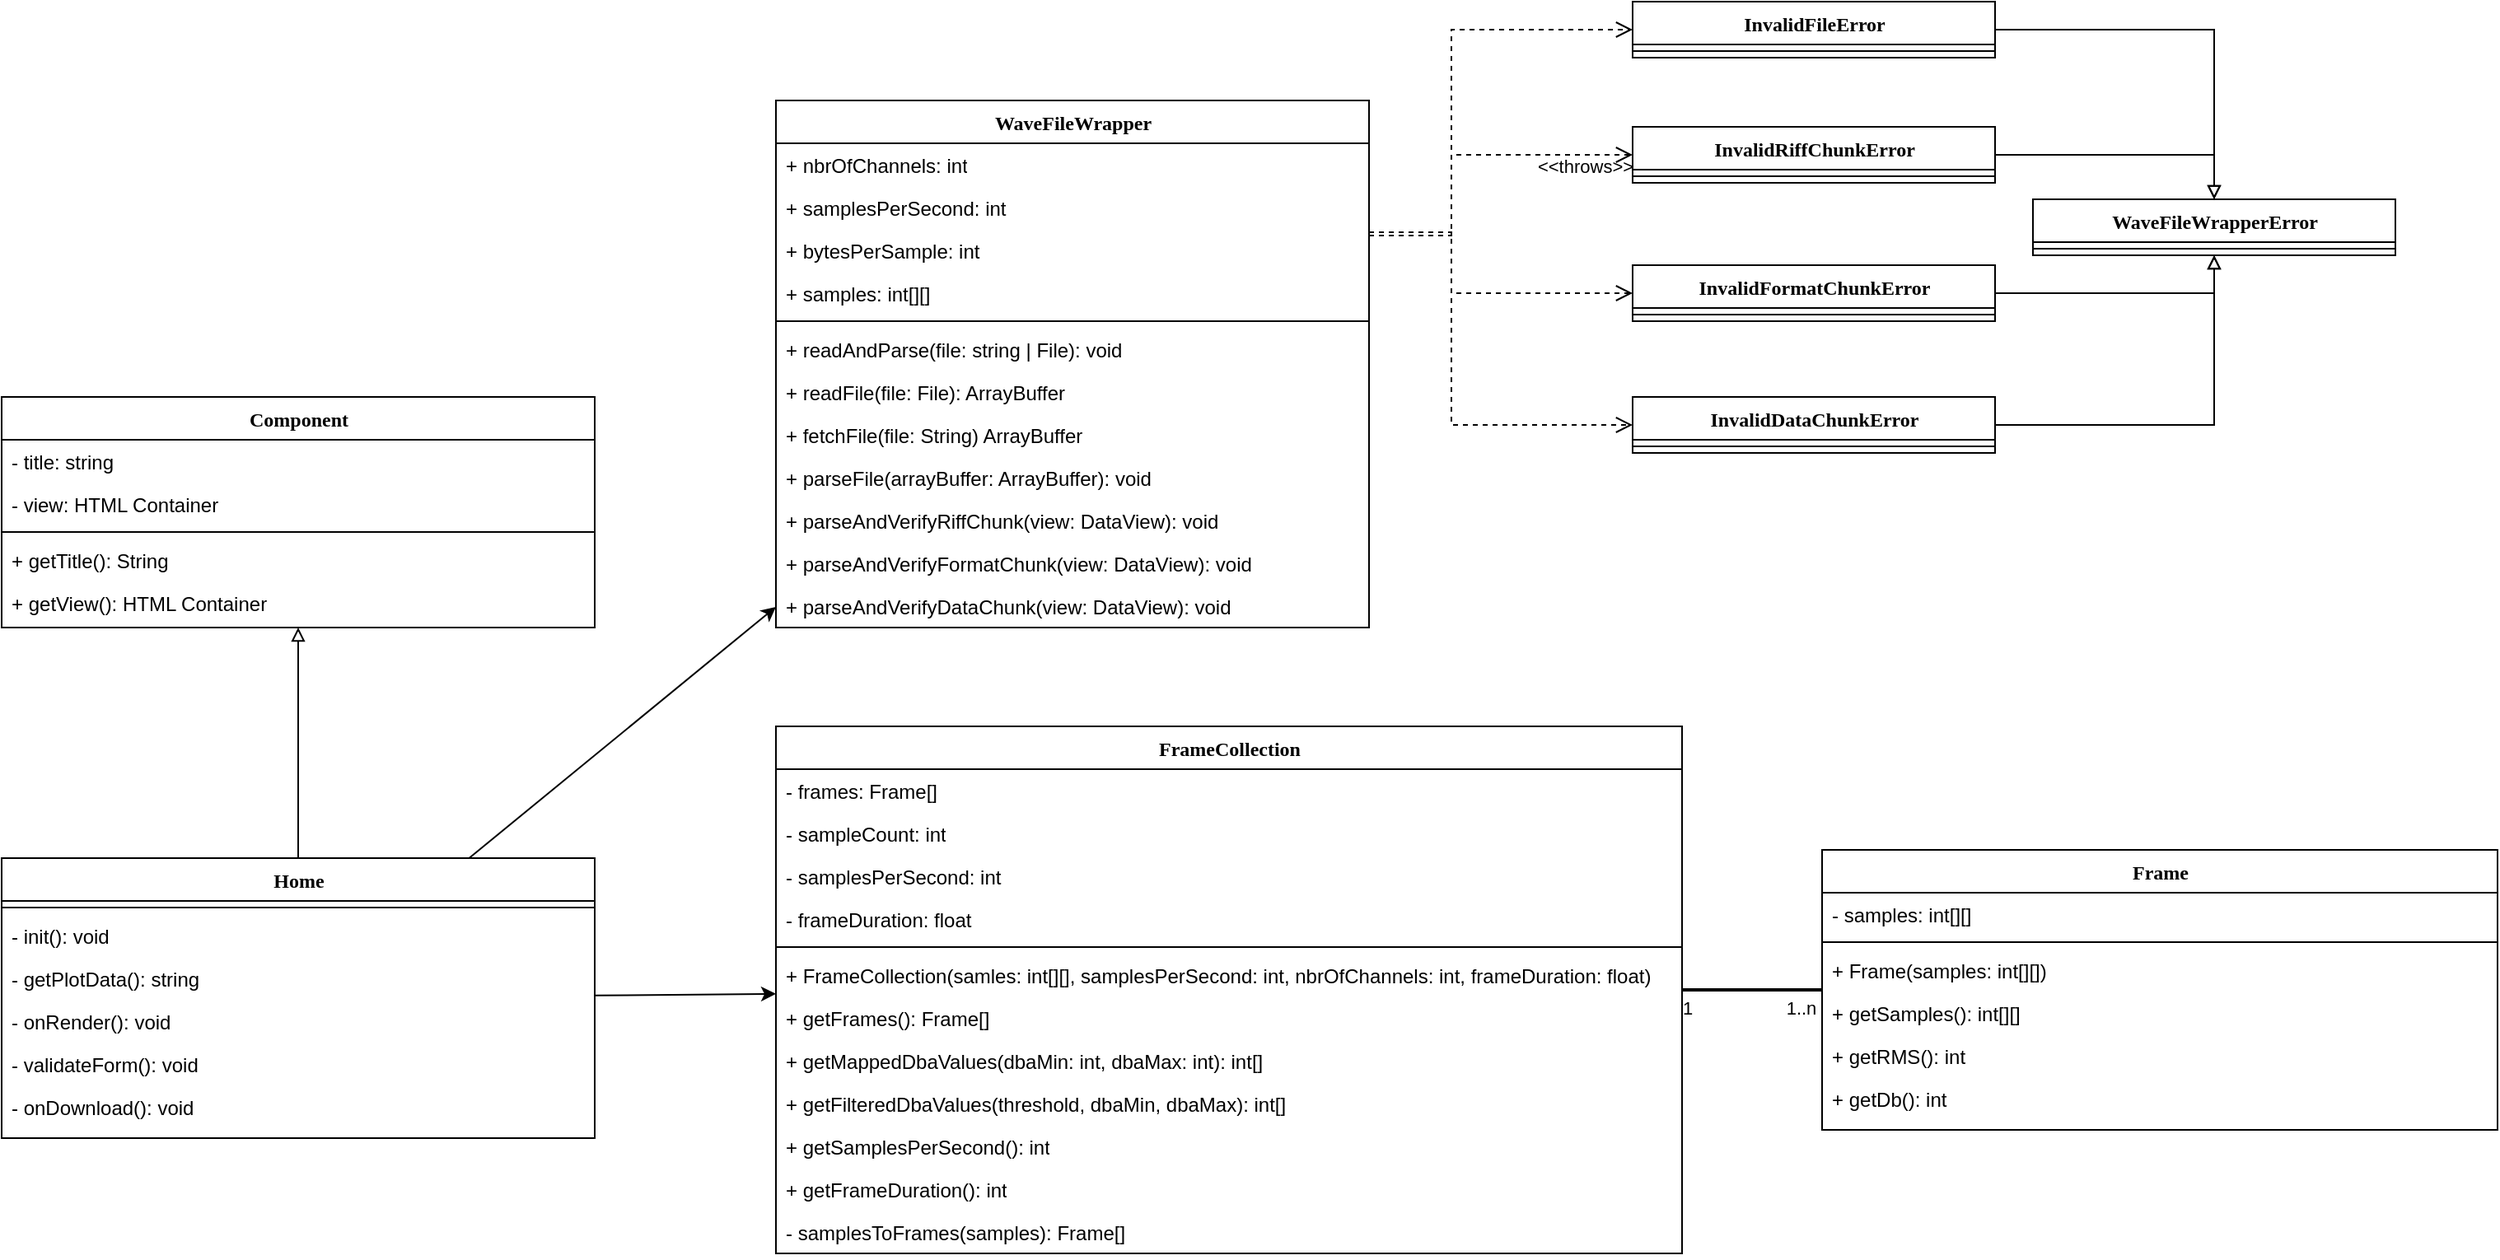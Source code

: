 <mxfile version="25.0.3" pages="2">
  <diagram name="Page-1" id="uw7urMl42E5tcrVaVIOS">
    <mxGraphModel dx="3420" dy="1373" grid="1" gridSize="10" guides="1" tooltips="1" connect="1" arrows="1" fold="1" page="1" pageScale="1" pageWidth="827" pageHeight="1169" math="0" shadow="0">
      <root>
        <mxCell id="0" />
        <mxCell id="1" parent="0" />
        <mxCell id="c4K4P2OYtK1ANyOnssvS-6" value="WaveFileWrapper" style="swimlane;html=1;fontStyle=1;align=center;verticalAlign=top;childLayout=stackLayout;horizontal=1;startSize=26;horizontalStack=0;resizeParent=1;resizeLast=0;collapsible=1;marginBottom=0;swimlaneFillColor=#ffffff;rounded=0;shadow=0;comic=0;labelBackgroundColor=none;strokeWidth=1;fillColor=none;fontFamily=Verdana;fontSize=12" parent="1" vertex="1">
          <mxGeometry x="260" y="250" width="360" height="320" as="geometry" />
        </mxCell>
        <mxCell id="c4K4P2OYtK1ANyOnssvS-7" value="+ nbrOfChannels: int" style="text;html=1;strokeColor=none;fillColor=none;align=left;verticalAlign=top;spacingLeft=4;spacingRight=4;whiteSpace=wrap;overflow=hidden;rotatable=0;points=[[0,0.5],[1,0.5]];portConstraint=eastwest;" parent="c4K4P2OYtK1ANyOnssvS-6" vertex="1">
          <mxGeometry y="26" width="360" height="26" as="geometry" />
        </mxCell>
        <mxCell id="c4K4P2OYtK1ANyOnssvS-9" value="+ samplesPerSecond: int" style="text;html=1;strokeColor=none;fillColor=none;align=left;verticalAlign=top;spacingLeft=4;spacingRight=4;whiteSpace=wrap;overflow=hidden;rotatable=0;points=[[0,0.5],[1,0.5]];portConstraint=eastwest;" parent="c4K4P2OYtK1ANyOnssvS-6" vertex="1">
          <mxGeometry y="52" width="360" height="26" as="geometry" />
        </mxCell>
        <mxCell id="c4K4P2OYtK1ANyOnssvS-10" value="+ bytesPerSample: int" style="text;html=1;strokeColor=none;fillColor=none;align=left;verticalAlign=top;spacingLeft=4;spacingRight=4;whiteSpace=wrap;overflow=hidden;rotatable=0;points=[[0,0.5],[1,0.5]];portConstraint=eastwest;" parent="c4K4P2OYtK1ANyOnssvS-6" vertex="1">
          <mxGeometry y="78" width="360" height="26" as="geometry" />
        </mxCell>
        <mxCell id="c4K4P2OYtK1ANyOnssvS-11" value="+ samples: int[][]" style="text;html=1;strokeColor=none;fillColor=none;align=left;verticalAlign=top;spacingLeft=4;spacingRight=4;whiteSpace=wrap;overflow=hidden;rotatable=0;points=[[0,0.5],[1,0.5]];portConstraint=eastwest;" parent="c4K4P2OYtK1ANyOnssvS-6" vertex="1">
          <mxGeometry y="104" width="360" height="26" as="geometry" />
        </mxCell>
        <mxCell id="c4K4P2OYtK1ANyOnssvS-12" value="" style="line;html=1;strokeWidth=1;fillColor=none;align=left;verticalAlign=middle;spacingTop=-1;spacingLeft=3;spacingRight=3;rotatable=0;labelPosition=right;points=[];portConstraint=eastwest;" parent="c4K4P2OYtK1ANyOnssvS-6" vertex="1">
          <mxGeometry y="130" width="360" height="8" as="geometry" />
        </mxCell>
        <mxCell id="ma_wL7EjjFO9Kif_n0pC-30" value="+ readAndParse(file: string | File): void" style="text;html=1;strokeColor=none;fillColor=none;align=left;verticalAlign=top;spacingLeft=4;spacingRight=4;whiteSpace=wrap;overflow=hidden;rotatable=0;points=[[0,0.5],[1,0.5]];portConstraint=eastwest;" vertex="1" parent="c4K4P2OYtK1ANyOnssvS-6">
          <mxGeometry y="138" width="360" height="26" as="geometry" />
        </mxCell>
        <mxCell id="ma_wL7EjjFO9Kif_n0pC-31" value="+ readFile(file: File): ArrayBuffer" style="text;html=1;strokeColor=none;fillColor=none;align=left;verticalAlign=top;spacingLeft=4;spacingRight=4;whiteSpace=wrap;overflow=hidden;rotatable=0;points=[[0,0.5],[1,0.5]];portConstraint=eastwest;" vertex="1" parent="c4K4P2OYtK1ANyOnssvS-6">
          <mxGeometry y="164" width="360" height="26" as="geometry" />
        </mxCell>
        <mxCell id="ma_wL7EjjFO9Kif_n0pC-29" value="+ fetchFile(file: String) ArrayBuffer" style="text;html=1;strokeColor=none;fillColor=none;align=left;verticalAlign=top;spacingLeft=4;spacingRight=4;whiteSpace=wrap;overflow=hidden;rotatable=0;points=[[0,0.5],[1,0.5]];portConstraint=eastwest;" vertex="1" parent="c4K4P2OYtK1ANyOnssvS-6">
          <mxGeometry y="190" width="360" height="26" as="geometry" />
        </mxCell>
        <mxCell id="ma_wL7EjjFO9Kif_n0pC-28" value="+ parseFile(arrayBuffer: ArrayBuffer): void" style="text;html=1;strokeColor=none;fillColor=none;align=left;verticalAlign=top;spacingLeft=4;spacingRight=4;whiteSpace=wrap;overflow=hidden;rotatable=0;points=[[0,0.5],[1,0.5]];portConstraint=eastwest;" vertex="1" parent="c4K4P2OYtK1ANyOnssvS-6">
          <mxGeometry y="216" width="360" height="26" as="geometry" />
        </mxCell>
        <mxCell id="ma_wL7EjjFO9Kif_n0pC-34" value="+ parseAndVerifyRiffChunk(view: DataView): void" style="text;html=1;strokeColor=none;fillColor=none;align=left;verticalAlign=top;spacingLeft=4;spacingRight=4;whiteSpace=wrap;overflow=hidden;rotatable=0;points=[[0,0.5],[1,0.5]];portConstraint=eastwest;" vertex="1" parent="c4K4P2OYtK1ANyOnssvS-6">
          <mxGeometry y="242" width="360" height="26" as="geometry" />
        </mxCell>
        <mxCell id="ma_wL7EjjFO9Kif_n0pC-33" value="+ parseAndVerifyFormatChunk(view: DataView): void" style="text;html=1;strokeColor=none;fillColor=none;align=left;verticalAlign=top;spacingLeft=4;spacingRight=4;whiteSpace=wrap;overflow=hidden;rotatable=0;points=[[0,0.5],[1,0.5]];portConstraint=eastwest;" vertex="1" parent="c4K4P2OYtK1ANyOnssvS-6">
          <mxGeometry y="268" width="360" height="26" as="geometry" />
        </mxCell>
        <mxCell id="ma_wL7EjjFO9Kif_n0pC-35" value="+ parseAndVerifyDataChunk(view: DataView): void" style="text;html=1;strokeColor=none;fillColor=none;align=left;verticalAlign=top;spacingLeft=4;spacingRight=4;whiteSpace=wrap;overflow=hidden;rotatable=0;points=[[0,0.5],[1,0.5]];portConstraint=eastwest;" vertex="1" parent="c4K4P2OYtK1ANyOnssvS-6">
          <mxGeometry y="294" width="360" height="26" as="geometry" />
        </mxCell>
        <mxCell id="PPgkQl7gHsRR7ZtD4mZf-1" value="InvalidDataChunkError" style="swimlane;html=1;fontStyle=1;align=center;verticalAlign=top;childLayout=stackLayout;horizontal=1;startSize=26;horizontalStack=0;resizeParent=1;resizeLast=0;collapsible=1;marginBottom=0;swimlaneFillColor=#ffffff;rounded=0;shadow=0;comic=0;labelBackgroundColor=none;strokeWidth=1;fillColor=none;fontFamily=Verdana;fontSize=12" parent="1" vertex="1">
          <mxGeometry x="780" y="430" width="220" height="34" as="geometry" />
        </mxCell>
        <mxCell id="PPgkQl7gHsRR7ZtD4mZf-7" value="" style="line;html=1;strokeWidth=1;fillColor=none;align=left;verticalAlign=middle;spacingTop=-1;spacingLeft=3;spacingRight=3;rotatable=0;labelPosition=right;points=[];portConstraint=eastwest;" parent="PPgkQl7gHsRR7ZtD4mZf-1" vertex="1">
          <mxGeometry y="26" width="220" height="8" as="geometry" />
        </mxCell>
        <mxCell id="PPgkQl7gHsRR7ZtD4mZf-12" value="InvalidFileError" style="swimlane;html=1;fontStyle=1;align=center;verticalAlign=top;childLayout=stackLayout;horizontal=1;startSize=26;horizontalStack=0;resizeParent=1;resizeLast=0;collapsible=1;marginBottom=0;swimlaneFillColor=#ffffff;rounded=0;shadow=0;comic=0;labelBackgroundColor=none;strokeWidth=1;fillColor=none;fontFamily=Verdana;fontSize=12" parent="1" vertex="1">
          <mxGeometry x="780" y="190" width="220" height="34" as="geometry" />
        </mxCell>
        <mxCell id="PPgkQl7gHsRR7ZtD4mZf-13" value="" style="line;html=1;strokeWidth=1;fillColor=none;align=left;verticalAlign=middle;spacingTop=-1;spacingLeft=3;spacingRight=3;rotatable=0;labelPosition=right;points=[];portConstraint=eastwest;" parent="PPgkQl7gHsRR7ZtD4mZf-12" vertex="1">
          <mxGeometry y="26" width="220" height="8" as="geometry" />
        </mxCell>
        <mxCell id="PPgkQl7gHsRR7ZtD4mZf-14" value="InvalidRiffChunkError" style="swimlane;html=1;fontStyle=1;align=center;verticalAlign=top;childLayout=stackLayout;horizontal=1;startSize=26;horizontalStack=0;resizeParent=1;resizeLast=0;collapsible=1;marginBottom=0;swimlaneFillColor=#ffffff;rounded=0;shadow=0;comic=0;labelBackgroundColor=none;strokeWidth=1;fillColor=none;fontFamily=Verdana;fontSize=12" parent="1" vertex="1">
          <mxGeometry x="780" y="266" width="220" height="34" as="geometry" />
        </mxCell>
        <mxCell id="PPgkQl7gHsRR7ZtD4mZf-15" value="" style="line;html=1;strokeWidth=1;fillColor=none;align=left;verticalAlign=middle;spacingTop=-1;spacingLeft=3;spacingRight=3;rotatable=0;labelPosition=right;points=[];portConstraint=eastwest;" parent="PPgkQl7gHsRR7ZtD4mZf-14" vertex="1">
          <mxGeometry y="26" width="220" height="8" as="geometry" />
        </mxCell>
        <mxCell id="PPgkQl7gHsRR7ZtD4mZf-16" value="InvalidFormatChunkError" style="swimlane;html=1;fontStyle=1;align=center;verticalAlign=top;childLayout=stackLayout;horizontal=1;startSize=26;horizontalStack=0;resizeParent=1;resizeLast=0;collapsible=1;marginBottom=0;swimlaneFillColor=#ffffff;rounded=0;shadow=0;comic=0;labelBackgroundColor=none;strokeWidth=1;fillColor=none;fontFamily=Verdana;fontSize=12" parent="1" vertex="1">
          <mxGeometry x="780" y="350" width="220" height="34" as="geometry" />
        </mxCell>
        <mxCell id="PPgkQl7gHsRR7ZtD4mZf-17" value="" style="line;html=1;strokeWidth=1;fillColor=none;align=left;verticalAlign=middle;spacingTop=-1;spacingLeft=3;spacingRight=3;rotatable=0;labelPosition=right;points=[];portConstraint=eastwest;" parent="PPgkQl7gHsRR7ZtD4mZf-16" vertex="1">
          <mxGeometry y="26" width="220" height="8" as="geometry" />
        </mxCell>
        <mxCell id="PPgkQl7gHsRR7ZtD4mZf-18" value="WaveFileWrapperError" style="swimlane;html=1;fontStyle=1;align=center;verticalAlign=top;childLayout=stackLayout;horizontal=1;startSize=26;horizontalStack=0;resizeParent=1;resizeLast=0;collapsible=1;marginBottom=0;swimlaneFillColor=#ffffff;rounded=0;shadow=0;comic=0;labelBackgroundColor=none;strokeWidth=1;fillColor=none;fontFamily=Verdana;fontSize=12" parent="1" vertex="1">
          <mxGeometry x="1023" y="310" width="220" height="34" as="geometry" />
        </mxCell>
        <mxCell id="PPgkQl7gHsRR7ZtD4mZf-19" value="" style="line;html=1;strokeWidth=1;fillColor=none;align=left;verticalAlign=middle;spacingTop=-1;spacingLeft=3;spacingRight=3;rotatable=0;labelPosition=right;points=[];portConstraint=eastwest;" parent="PPgkQl7gHsRR7ZtD4mZf-18" vertex="1">
          <mxGeometry y="26" width="220" height="8" as="geometry" />
        </mxCell>
        <mxCell id="PPgkQl7gHsRR7ZtD4mZf-20" value="" style="html=1;labelBackgroundColor=#ffffff;jettySize=auto;orthogonalLoop=1;fontSize=14;rounded=0;jumpStyle=gap;edgeStyle=orthogonalEdgeStyle;startArrow=none;endArrow=block;endFill=0;strokeWidth=1;" parent="1" source="PPgkQl7gHsRR7ZtD4mZf-12" target="PPgkQl7gHsRR7ZtD4mZf-18" edge="1">
          <mxGeometry width="48" height="48" relative="1" as="geometry">
            <mxPoint x="430" y="188" as="sourcePoint" />
            <mxPoint x="478" y="140" as="targetPoint" />
          </mxGeometry>
        </mxCell>
        <mxCell id="PPgkQl7gHsRR7ZtD4mZf-21" value="" style="html=1;labelBackgroundColor=#ffffff;jettySize=auto;orthogonalLoop=1;fontSize=14;rounded=0;jumpStyle=gap;edgeStyle=orthogonalEdgeStyle;startArrow=none;endArrow=block;endFill=0;strokeWidth=1;" parent="1" source="PPgkQl7gHsRR7ZtD4mZf-16" target="PPgkQl7gHsRR7ZtD4mZf-18" edge="1">
          <mxGeometry width="48" height="48" relative="1" as="geometry">
            <mxPoint x="1010" y="217" as="sourcePoint" />
            <mxPoint x="1340" y="326" as="targetPoint" />
          </mxGeometry>
        </mxCell>
        <mxCell id="PPgkQl7gHsRR7ZtD4mZf-22" value="" style="html=1;labelBackgroundColor=#ffffff;jettySize=auto;orthogonalLoop=1;fontSize=14;rounded=0;jumpStyle=gap;edgeStyle=orthogonalEdgeStyle;startArrow=none;endArrow=block;endFill=0;strokeWidth=1;" parent="1" source="PPgkQl7gHsRR7ZtD4mZf-14" target="PPgkQl7gHsRR7ZtD4mZf-18" edge="1">
          <mxGeometry width="48" height="48" relative="1" as="geometry">
            <mxPoint x="1020" y="227" as="sourcePoint" />
            <mxPoint x="1350" y="336" as="targetPoint" />
          </mxGeometry>
        </mxCell>
        <mxCell id="PPgkQl7gHsRR7ZtD4mZf-23" value="" style="html=1;labelBackgroundColor=#ffffff;jettySize=auto;orthogonalLoop=1;fontSize=14;rounded=0;jumpStyle=gap;edgeStyle=orthogonalEdgeStyle;startArrow=none;endArrow=block;endFill=0;strokeWidth=1;" parent="1" source="PPgkQl7gHsRR7ZtD4mZf-1" target="PPgkQl7gHsRR7ZtD4mZf-18" edge="1">
          <mxGeometry width="48" height="48" relative="1" as="geometry">
            <mxPoint x="1030" y="237" as="sourcePoint" />
            <mxPoint x="1360" y="346" as="targetPoint" />
          </mxGeometry>
        </mxCell>
        <mxCell id="PPgkQl7gHsRR7ZtD4mZf-24" value="&amp;lt;&amp;lt;throws&amp;gt;&amp;gt;" style="endArrow=open;startArrow=none;endFill=0;startFill=0;endSize=8;html=1;verticalAlign=bottom;dashed=1;labelBackgroundColor=none;rounded=0;edgeStyle=orthogonalEdgeStyle;" parent="1" source="c4K4P2OYtK1ANyOnssvS-6" target="PPgkQl7gHsRR7ZtD4mZf-12" edge="1">
          <mxGeometry x="-0.649" y="-41" width="160" relative="1" as="geometry">
            <mxPoint x="420" y="580" as="sourcePoint" />
            <mxPoint x="580" y="580" as="targetPoint" />
            <Array as="points">
              <mxPoint x="670" y="332" />
              <mxPoint x="670" y="207" />
            </Array>
            <mxPoint x="40" y="-33" as="offset" />
          </mxGeometry>
        </mxCell>
        <mxCell id="PPgkQl7gHsRR7ZtD4mZf-25" value="" style="endArrow=open;startArrow=none;endFill=0;startFill=0;endSize=8;html=1;verticalAlign=bottom;dashed=1;labelBackgroundColor=none;rounded=0;edgeStyle=orthogonalEdgeStyle;" parent="1" source="c4K4P2OYtK1ANyOnssvS-6" target="PPgkQl7gHsRR7ZtD4mZf-14" edge="1">
          <mxGeometry x="-0.671" y="12" width="160" relative="1" as="geometry">
            <mxPoint x="550" y="342" as="sourcePoint" />
            <mxPoint x="790" y="217" as="targetPoint" />
            <Array as="points">
              <mxPoint x="670" y="332" />
              <mxPoint x="670" y="283" />
            </Array>
            <mxPoint as="offset" />
          </mxGeometry>
        </mxCell>
        <mxCell id="PPgkQl7gHsRR7ZtD4mZf-26" value="" style="endArrow=open;startArrow=none;endFill=0;startFill=0;endSize=8;html=1;verticalAlign=bottom;dashed=1;labelBackgroundColor=none;rounded=0;edgeStyle=orthogonalEdgeStyle;" parent="1" source="c4K4P2OYtK1ANyOnssvS-6" target="PPgkQl7gHsRR7ZtD4mZf-16" edge="1">
          <mxGeometry x="-0.671" y="12" width="160" relative="1" as="geometry">
            <mxPoint x="550" y="342" as="sourcePoint" />
            <mxPoint x="790" y="293" as="targetPoint" />
            <Array as="points">
              <mxPoint x="670" y="330" />
              <mxPoint x="670" y="367" />
            </Array>
            <mxPoint as="offset" />
          </mxGeometry>
        </mxCell>
        <mxCell id="PPgkQl7gHsRR7ZtD4mZf-27" value="" style="endArrow=open;startArrow=none;endFill=0;startFill=0;endSize=8;html=1;verticalAlign=bottom;dashed=1;labelBackgroundColor=none;rounded=0;edgeStyle=orthogonalEdgeStyle;" parent="1" source="c4K4P2OYtK1ANyOnssvS-6" target="PPgkQl7gHsRR7ZtD4mZf-1" edge="1">
          <mxGeometry x="-0.671" y="12" width="160" relative="1" as="geometry">
            <mxPoint x="560" y="352" as="sourcePoint" />
            <mxPoint x="800" y="303" as="targetPoint" />
            <Array as="points">
              <mxPoint x="670" y="330" />
              <mxPoint x="670" y="447" />
            </Array>
            <mxPoint as="offset" />
          </mxGeometry>
        </mxCell>
        <mxCell id="ma_wL7EjjFO9Kif_n0pC-1" value="FrameCollection" style="swimlane;html=1;fontStyle=1;align=center;verticalAlign=top;childLayout=stackLayout;horizontal=1;startSize=26;horizontalStack=0;resizeParent=1;resizeLast=0;collapsible=1;marginBottom=0;swimlaneFillColor=#ffffff;rounded=0;shadow=0;comic=0;labelBackgroundColor=none;strokeWidth=1;fillColor=none;fontFamily=Verdana;fontSize=12" vertex="1" parent="1">
          <mxGeometry x="260" y="630" width="550" height="320" as="geometry" />
        </mxCell>
        <mxCell id="ma_wL7EjjFO9Kif_n0pC-2" value="- frames: Frame[]" style="text;html=1;strokeColor=none;fillColor=none;align=left;verticalAlign=top;spacingLeft=4;spacingRight=4;whiteSpace=wrap;overflow=hidden;rotatable=0;points=[[0,0.5],[1,0.5]];portConstraint=eastwest;" vertex="1" parent="ma_wL7EjjFO9Kif_n0pC-1">
          <mxGeometry y="26" width="550" height="26" as="geometry" />
        </mxCell>
        <mxCell id="ma_wL7EjjFO9Kif_n0pC-3" value="- sampleCount: int" style="text;html=1;strokeColor=none;fillColor=none;align=left;verticalAlign=top;spacingLeft=4;spacingRight=4;whiteSpace=wrap;overflow=hidden;rotatable=0;points=[[0,0.5],[1,0.5]];portConstraint=eastwest;" vertex="1" parent="ma_wL7EjjFO9Kif_n0pC-1">
          <mxGeometry y="52" width="550" height="26" as="geometry" />
        </mxCell>
        <mxCell id="ma_wL7EjjFO9Kif_n0pC-4" value="- samplesPerSecond: int" style="text;html=1;strokeColor=none;fillColor=none;align=left;verticalAlign=top;spacingLeft=4;spacingRight=4;whiteSpace=wrap;overflow=hidden;rotatable=0;points=[[0,0.5],[1,0.5]];portConstraint=eastwest;" vertex="1" parent="ma_wL7EjjFO9Kif_n0pC-1">
          <mxGeometry y="78" width="550" height="26" as="geometry" />
        </mxCell>
        <mxCell id="ma_wL7EjjFO9Kif_n0pC-5" value="- frameDuration: float" style="text;html=1;strokeColor=none;fillColor=none;align=left;verticalAlign=top;spacingLeft=4;spacingRight=4;whiteSpace=wrap;overflow=hidden;rotatable=0;points=[[0,0.5],[1,0.5]];portConstraint=eastwest;" vertex="1" parent="ma_wL7EjjFO9Kif_n0pC-1">
          <mxGeometry y="104" width="550" height="26" as="geometry" />
        </mxCell>
        <mxCell id="ma_wL7EjjFO9Kif_n0pC-6" value="" style="line;html=1;strokeWidth=1;fillColor=none;align=left;verticalAlign=middle;spacingTop=-1;spacingLeft=3;spacingRight=3;rotatable=0;labelPosition=right;points=[];portConstraint=eastwest;" vertex="1" parent="ma_wL7EjjFO9Kif_n0pC-1">
          <mxGeometry y="130" width="550" height="8" as="geometry" />
        </mxCell>
        <mxCell id="ma_wL7EjjFO9Kif_n0pC-26" value="+ FrameCollection(samles: int[][], samplesPerSecond: int, nbrOfChannels: int, frameDuration: float)" style="text;html=1;strokeColor=none;fillColor=none;align=left;verticalAlign=top;spacingLeft=4;spacingRight=4;whiteSpace=wrap;overflow=hidden;rotatable=0;points=[[0,0.5],[1,0.5]];portConstraint=eastwest;" vertex="1" parent="ma_wL7EjjFO9Kif_n0pC-1">
          <mxGeometry y="138" width="550" height="26" as="geometry" />
        </mxCell>
        <mxCell id="ma_wL7EjjFO9Kif_n0pC-7" value="+ getFrames(): Frame[]" style="text;html=1;strokeColor=none;fillColor=none;align=left;verticalAlign=top;spacingLeft=4;spacingRight=4;whiteSpace=wrap;overflow=hidden;rotatable=0;points=[[0,0.5],[1,0.5]];portConstraint=eastwest;" vertex="1" parent="ma_wL7EjjFO9Kif_n0pC-1">
          <mxGeometry y="164" width="550" height="26" as="geometry" />
        </mxCell>
        <mxCell id="ma_wL7EjjFO9Kif_n0pC-8" value="+ getMappedDbaValues(dbaMin: int, dbaMax: int): int[]" style="text;html=1;strokeColor=none;fillColor=none;align=left;verticalAlign=top;spacingLeft=4;spacingRight=4;whiteSpace=wrap;overflow=hidden;rotatable=0;points=[[0,0.5],[1,0.5]];portConstraint=eastwest;" vertex="1" parent="ma_wL7EjjFO9Kif_n0pC-1">
          <mxGeometry y="190" width="550" height="26" as="geometry" />
        </mxCell>
        <mxCell id="ma_wL7EjjFO9Kif_n0pC-9" value="+ getFilteredDbaValues(threshold, dbaMin, dbaMax): int[]" style="text;html=1;strokeColor=none;fillColor=none;align=left;verticalAlign=top;spacingLeft=4;spacingRight=4;whiteSpace=wrap;overflow=hidden;rotatable=0;points=[[0,0.5],[1,0.5]];portConstraint=eastwest;" vertex="1" parent="ma_wL7EjjFO9Kif_n0pC-1">
          <mxGeometry y="216" width="550" height="26" as="geometry" />
        </mxCell>
        <mxCell id="ma_wL7EjjFO9Kif_n0pC-10" value="+ getSamplesPerSecond(): int" style="text;html=1;strokeColor=none;fillColor=none;align=left;verticalAlign=top;spacingLeft=4;spacingRight=4;whiteSpace=wrap;overflow=hidden;rotatable=0;points=[[0,0.5],[1,0.5]];portConstraint=eastwest;" vertex="1" parent="ma_wL7EjjFO9Kif_n0pC-1">
          <mxGeometry y="242" width="550" height="26" as="geometry" />
        </mxCell>
        <mxCell id="ma_wL7EjjFO9Kif_n0pC-11" value="+ getFrameDuration(): int" style="text;html=1;strokeColor=none;fillColor=none;align=left;verticalAlign=top;spacingLeft=4;spacingRight=4;whiteSpace=wrap;overflow=hidden;rotatable=0;points=[[0,0.5],[1,0.5]];portConstraint=eastwest;" vertex="1" parent="ma_wL7EjjFO9Kif_n0pC-1">
          <mxGeometry y="268" width="550" height="26" as="geometry" />
        </mxCell>
        <mxCell id="ma_wL7EjjFO9Kif_n0pC-12" value="- samplesToFrames(samples): Frame[]" style="text;html=1;strokeColor=none;fillColor=none;align=left;verticalAlign=top;spacingLeft=4;spacingRight=4;whiteSpace=wrap;overflow=hidden;rotatable=0;points=[[0,0.5],[1,0.5]];portConstraint=eastwest;" vertex="1" parent="ma_wL7EjjFO9Kif_n0pC-1">
          <mxGeometry y="294" width="550" height="26" as="geometry" />
        </mxCell>
        <mxCell id="ma_wL7EjjFO9Kif_n0pC-13" value="Frame" style="swimlane;html=1;fontStyle=1;align=center;verticalAlign=top;childLayout=stackLayout;horizontal=1;startSize=26;horizontalStack=0;resizeParent=1;resizeLast=0;collapsible=1;marginBottom=0;swimlaneFillColor=#ffffff;rounded=0;shadow=0;comic=0;labelBackgroundColor=none;strokeWidth=1;fillColor=none;fontFamily=Verdana;fontSize=12" vertex="1" parent="1">
          <mxGeometry x="895" y="705" width="410" height="170" as="geometry" />
        </mxCell>
        <mxCell id="ma_wL7EjjFO9Kif_n0pC-14" value="- samples: int[][]" style="text;html=1;strokeColor=none;fillColor=none;align=left;verticalAlign=top;spacingLeft=4;spacingRight=4;whiteSpace=wrap;overflow=hidden;rotatable=0;points=[[0,0.5],[1,0.5]];portConstraint=eastwest;" vertex="1" parent="ma_wL7EjjFO9Kif_n0pC-13">
          <mxGeometry y="26" width="410" height="26" as="geometry" />
        </mxCell>
        <mxCell id="ma_wL7EjjFO9Kif_n0pC-18" value="" style="line;html=1;strokeWidth=1;fillColor=none;align=left;verticalAlign=middle;spacingTop=-1;spacingLeft=3;spacingRight=3;rotatable=0;labelPosition=right;points=[];portConstraint=eastwest;" vertex="1" parent="ma_wL7EjjFO9Kif_n0pC-13">
          <mxGeometry y="52" width="410" height="8" as="geometry" />
        </mxCell>
        <mxCell id="ma_wL7EjjFO9Kif_n0pC-19" value="+ Frame(samples: int[][])" style="text;html=1;strokeColor=none;fillColor=none;align=left;verticalAlign=top;spacingLeft=4;spacingRight=4;whiteSpace=wrap;overflow=hidden;rotatable=0;points=[[0,0.5],[1,0.5]];portConstraint=eastwest;" vertex="1" parent="ma_wL7EjjFO9Kif_n0pC-13">
          <mxGeometry y="60" width="410" height="26" as="geometry" />
        </mxCell>
        <mxCell id="ma_wL7EjjFO9Kif_n0pC-27" value="+ getSamples(): int[][]" style="text;html=1;strokeColor=none;fillColor=none;align=left;verticalAlign=top;spacingLeft=4;spacingRight=4;whiteSpace=wrap;overflow=hidden;rotatable=0;points=[[0,0.5],[1,0.5]];portConstraint=eastwest;" vertex="1" parent="ma_wL7EjjFO9Kif_n0pC-13">
          <mxGeometry y="86" width="410" height="26" as="geometry" />
        </mxCell>
        <mxCell id="ma_wL7EjjFO9Kif_n0pC-20" value="+ getRMS(): int" style="text;html=1;strokeColor=none;fillColor=none;align=left;verticalAlign=top;spacingLeft=4;spacingRight=4;whiteSpace=wrap;overflow=hidden;rotatable=0;points=[[0,0.5],[1,0.5]];portConstraint=eastwest;" vertex="1" parent="ma_wL7EjjFO9Kif_n0pC-13">
          <mxGeometry y="112" width="410" height="26" as="geometry" />
        </mxCell>
        <mxCell id="ma_wL7EjjFO9Kif_n0pC-21" value="+ getDb(): int" style="text;html=1;strokeColor=none;fillColor=none;align=left;verticalAlign=top;spacingLeft=4;spacingRight=4;whiteSpace=wrap;overflow=hidden;rotatable=0;points=[[0,0.5],[1,0.5]];portConstraint=eastwest;" vertex="1" parent="ma_wL7EjjFO9Kif_n0pC-13">
          <mxGeometry y="138" width="410" height="26" as="geometry" />
        </mxCell>
        <mxCell id="ma_wL7EjjFO9Kif_n0pC-36" value="1" style="endArrow=none;startArrow=none;endFill=0;startFill=0;endSize=8;html=1;verticalAlign=bottom;labelBackgroundColor=none;strokeWidth=2;rounded=0;" edge="1" parent="1" source="ma_wL7EjjFO9Kif_n0pC-1" target="ma_wL7EjjFO9Kif_n0pC-13">
          <mxGeometry x="-0.911" y="-20" width="160" relative="1" as="geometry">
            <mxPoint x="1000" y="920" as="sourcePoint" />
            <mxPoint x="1160" y="920" as="targetPoint" />
            <mxPoint x="-1" as="offset" />
          </mxGeometry>
        </mxCell>
        <mxCell id="ma_wL7EjjFO9Kif_n0pC-37" value="1..n" style="edgeLabel;html=1;align=center;verticalAlign=middle;resizable=0;points=[];" vertex="1" connectable="0" parent="ma_wL7EjjFO9Kif_n0pC-36">
          <mxGeometry x="0.865" y="-18" relative="1" as="geometry">
            <mxPoint x="-8" y="-7" as="offset" />
          </mxGeometry>
        </mxCell>
        <mxCell id="ma_wL7EjjFO9Kif_n0pC-39" value="Component" style="swimlane;html=1;fontStyle=1;align=center;verticalAlign=top;childLayout=stackLayout;horizontal=1;startSize=26;horizontalStack=0;resizeParent=1;resizeLast=0;collapsible=1;marginBottom=0;swimlaneFillColor=#ffffff;rounded=0;shadow=0;comic=0;labelBackgroundColor=none;strokeWidth=1;fillColor=none;fontFamily=Verdana;fontSize=12" vertex="1" parent="1">
          <mxGeometry x="-210" y="430" width="360" height="140" as="geometry" />
        </mxCell>
        <mxCell id="ma_wL7EjjFO9Kif_n0pC-40" value="- title: string" style="text;html=1;strokeColor=none;fillColor=none;align=left;verticalAlign=top;spacingLeft=4;spacingRight=4;whiteSpace=wrap;overflow=hidden;rotatable=0;points=[[0,0.5],[1,0.5]];portConstraint=eastwest;" vertex="1" parent="ma_wL7EjjFO9Kif_n0pC-39">
          <mxGeometry y="26" width="360" height="26" as="geometry" />
        </mxCell>
        <mxCell id="ma_wL7EjjFO9Kif_n0pC-41" value="- view: HTML Container" style="text;html=1;strokeColor=none;fillColor=none;align=left;verticalAlign=top;spacingLeft=4;spacingRight=4;whiteSpace=wrap;overflow=hidden;rotatable=0;points=[[0,0.5],[1,0.5]];portConstraint=eastwest;" vertex="1" parent="ma_wL7EjjFO9Kif_n0pC-39">
          <mxGeometry y="52" width="360" height="26" as="geometry" />
        </mxCell>
        <mxCell id="ma_wL7EjjFO9Kif_n0pC-44" value="" style="line;html=1;strokeWidth=1;fillColor=none;align=left;verticalAlign=middle;spacingTop=-1;spacingLeft=3;spacingRight=3;rotatable=0;labelPosition=right;points=[];portConstraint=eastwest;" vertex="1" parent="ma_wL7EjjFO9Kif_n0pC-39">
          <mxGeometry y="78" width="360" height="8" as="geometry" />
        </mxCell>
        <mxCell id="ma_wL7EjjFO9Kif_n0pC-46" value="+ getTitle(): String" style="text;html=1;strokeColor=none;fillColor=none;align=left;verticalAlign=top;spacingLeft=4;spacingRight=4;whiteSpace=wrap;overflow=hidden;rotatable=0;points=[[0,0.5],[1,0.5]];portConstraint=eastwest;" vertex="1" parent="ma_wL7EjjFO9Kif_n0pC-39">
          <mxGeometry y="86" width="360" height="26" as="geometry" />
        </mxCell>
        <mxCell id="ma_wL7EjjFO9Kif_n0pC-45" value="+ getView(): HTML Container" style="text;html=1;strokeColor=none;fillColor=none;align=left;verticalAlign=top;spacingLeft=4;spacingRight=4;whiteSpace=wrap;overflow=hidden;rotatable=0;points=[[0,0.5],[1,0.5]];portConstraint=eastwest;" vertex="1" parent="ma_wL7EjjFO9Kif_n0pC-39">
          <mxGeometry y="112" width="360" height="26" as="geometry" />
        </mxCell>
        <mxCell id="ma_wL7EjjFO9Kif_n0pC-53" value="Home" style="swimlane;html=1;fontStyle=1;align=center;verticalAlign=top;childLayout=stackLayout;horizontal=1;startSize=26;horizontalStack=0;resizeParent=1;resizeLast=0;collapsible=1;marginBottom=0;swimlaneFillColor=#ffffff;rounded=0;shadow=0;comic=0;labelBackgroundColor=none;strokeWidth=1;fillColor=none;fontFamily=Verdana;fontSize=12" vertex="1" parent="1">
          <mxGeometry x="-210" y="710" width="360" height="170" as="geometry" />
        </mxCell>
        <mxCell id="ma_wL7EjjFO9Kif_n0pC-56" value="" style="line;html=1;strokeWidth=1;fillColor=none;align=left;verticalAlign=middle;spacingTop=-1;spacingLeft=3;spacingRight=3;rotatable=0;labelPosition=right;points=[];portConstraint=eastwest;" vertex="1" parent="ma_wL7EjjFO9Kif_n0pC-53">
          <mxGeometry y="26" width="360" height="8" as="geometry" />
        </mxCell>
        <mxCell id="ma_wL7EjjFO9Kif_n0pC-57" value="- init(): void" style="text;html=1;strokeColor=none;fillColor=none;align=left;verticalAlign=top;spacingLeft=4;spacingRight=4;whiteSpace=wrap;overflow=hidden;rotatable=0;points=[[0,0.5],[1,0.5]];portConstraint=eastwest;" vertex="1" parent="ma_wL7EjjFO9Kif_n0pC-53">
          <mxGeometry y="34" width="360" height="26" as="geometry" />
        </mxCell>
        <mxCell id="ma_wL7EjjFO9Kif_n0pC-58" value="- getPlotData(): string" style="text;html=1;strokeColor=none;fillColor=none;align=left;verticalAlign=top;spacingLeft=4;spacingRight=4;whiteSpace=wrap;overflow=hidden;rotatable=0;points=[[0,0.5],[1,0.5]];portConstraint=eastwest;" vertex="1" parent="ma_wL7EjjFO9Kif_n0pC-53">
          <mxGeometry y="60" width="360" height="26" as="geometry" />
        </mxCell>
        <mxCell id="ma_wL7EjjFO9Kif_n0pC-60" value="- onRender(): void" style="text;html=1;strokeColor=none;fillColor=none;align=left;verticalAlign=top;spacingLeft=4;spacingRight=4;whiteSpace=wrap;overflow=hidden;rotatable=0;points=[[0,0.5],[1,0.5]];portConstraint=eastwest;" vertex="1" parent="ma_wL7EjjFO9Kif_n0pC-53">
          <mxGeometry y="86" width="360" height="26" as="geometry" />
        </mxCell>
        <mxCell id="ma_wL7EjjFO9Kif_n0pC-62" value="- validateForm(): void" style="text;html=1;strokeColor=none;fillColor=none;align=left;verticalAlign=top;spacingLeft=4;spacingRight=4;whiteSpace=wrap;overflow=hidden;rotatable=0;points=[[0,0.5],[1,0.5]];portConstraint=eastwest;" vertex="1" parent="ma_wL7EjjFO9Kif_n0pC-53">
          <mxGeometry y="112" width="360" height="26" as="geometry" />
        </mxCell>
        <mxCell id="ma_wL7EjjFO9Kif_n0pC-63" value="- onDownload(): void" style="text;html=1;strokeColor=none;fillColor=none;align=left;verticalAlign=top;spacingLeft=4;spacingRight=4;whiteSpace=wrap;overflow=hidden;rotatable=0;points=[[0,0.5],[1,0.5]];portConstraint=eastwest;" vertex="1" parent="ma_wL7EjjFO9Kif_n0pC-53">
          <mxGeometry y="138" width="360" height="26" as="geometry" />
        </mxCell>
        <mxCell id="ma_wL7EjjFO9Kif_n0pC-59" value="" style="html=1;labelBackgroundColor=#ffffff;jettySize=auto;orthogonalLoop=1;fontSize=14;rounded=0;jumpStyle=gap;edgeStyle=orthogonalEdgeStyle;startArrow=none;endArrow=block;endFill=0;strokeWidth=1;" edge="1" parent="1" source="ma_wL7EjjFO9Kif_n0pC-53" target="ma_wL7EjjFO9Kif_n0pC-39">
          <mxGeometry width="48" height="48" relative="1" as="geometry">
            <mxPoint x="-240" y="678" as="sourcePoint" />
            <mxPoint x="-192" y="630" as="targetPoint" />
          </mxGeometry>
        </mxCell>
        <mxCell id="ma_wL7EjjFO9Kif_n0pC-66" value="" style="endArrow=classic;html=1;rounded=0;" edge="1" parent="1" source="ma_wL7EjjFO9Kif_n0pC-53" target="c4K4P2OYtK1ANyOnssvS-6">
          <mxGeometry width="50" height="50" relative="1" as="geometry">
            <mxPoint x="-150" y="690" as="sourcePoint" />
            <mxPoint x="-100" y="640" as="targetPoint" />
          </mxGeometry>
        </mxCell>
        <mxCell id="ma_wL7EjjFO9Kif_n0pC-67" value="" style="endArrow=classic;html=1;rounded=0;" edge="1" parent="1" source="ma_wL7EjjFO9Kif_n0pC-53" target="ma_wL7EjjFO9Kif_n0pC-1">
          <mxGeometry width="50" height="50" relative="1" as="geometry">
            <mxPoint x="-20" y="481" as="sourcePoint" />
            <mxPoint x="270" y="444" as="targetPoint" />
          </mxGeometry>
        </mxCell>
      </root>
    </mxGraphModel>
  </diagram>
  <diagram id="zAVa7AMhgyVqMyaeUAfR" name="Seite-2">
    <mxGraphModel dx="1426" dy="755" grid="1" gridSize="10" guides="1" tooltips="1" connect="1" arrows="1" fold="1" page="1" pageScale="1" pageWidth="827" pageHeight="1169" math="0" shadow="0">
      <root>
        <mxCell id="0" />
        <mxCell id="1" parent="0" />
      </root>
    </mxGraphModel>
  </diagram>
</mxfile>
